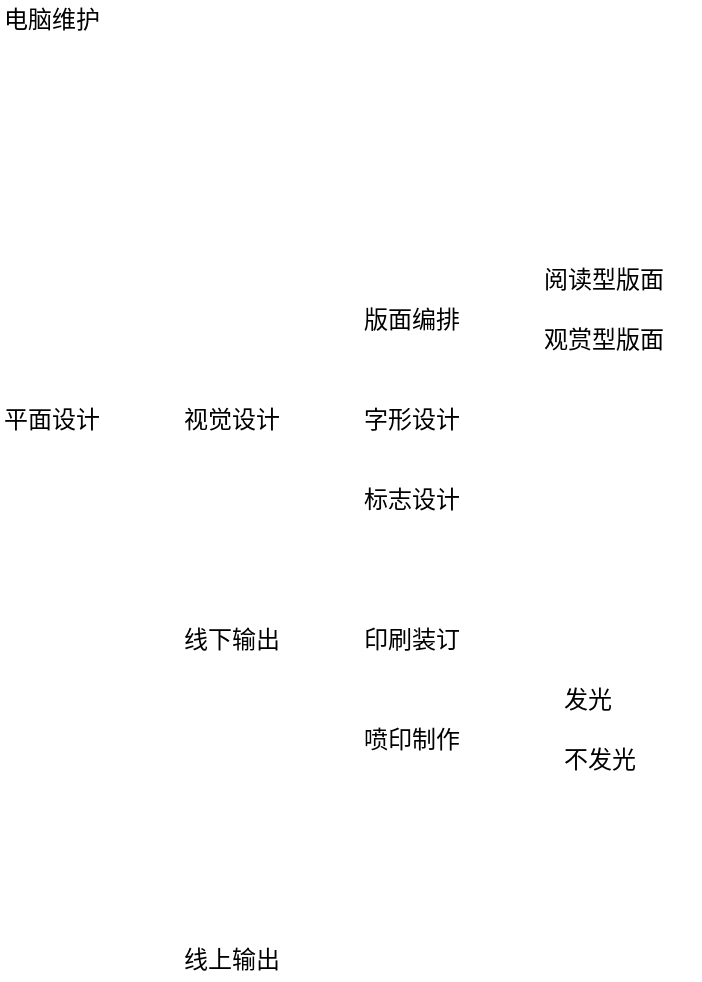 <mxfile version="16.4.3" type="github">
  <diagram id="CcnGfPDEdtjwZ391O9cr" name="第 1 页">
    <mxGraphModel dx="1346" dy="733" grid="1" gridSize="10" guides="1" tooltips="1" connect="1" arrows="1" fold="1" page="1" pageScale="1" pageWidth="827" pageHeight="1169" math="0" shadow="0">
      <root>
        <mxCell id="0" />
        <mxCell id="1" parent="0" />
        <mxCell id="HOt7yasxgMVwdglPWZIX-1" value="电脑维护" style="text;html=1;resizable=0;autosize=1;align=left;verticalAlign=middle;points=[];fillColor=none;strokeColor=none;rounded=0;" vertex="1" parent="1">
          <mxGeometry x="50" y="40" width="60" height="20" as="geometry" />
        </mxCell>
        <mxCell id="HOt7yasxgMVwdglPWZIX-2" value="平面设计" style="text;html=1;resizable=0;autosize=1;align=left;verticalAlign=middle;points=[];fillColor=none;strokeColor=none;rounded=0;" vertex="1" parent="1">
          <mxGeometry x="50" y="240" width="60" height="20" as="geometry" />
        </mxCell>
        <mxCell id="HOt7yasxgMVwdglPWZIX-3" value="线下输出" style="text;html=1;resizable=0;autosize=1;align=left;verticalAlign=middle;points=[];fillColor=none;strokeColor=none;rounded=0;" vertex="1" parent="1">
          <mxGeometry x="140" y="350" width="60" height="20" as="geometry" />
        </mxCell>
        <mxCell id="HOt7yasxgMVwdglPWZIX-4" value="视觉设计" style="text;html=1;resizable=0;autosize=1;align=left;verticalAlign=middle;points=[];fillColor=none;strokeColor=none;rounded=0;" vertex="1" parent="1">
          <mxGeometry x="140" y="240" width="60" height="20" as="geometry" />
        </mxCell>
        <mxCell id="HOt7yasxgMVwdglPWZIX-5" value="字形设计" style="text;html=1;resizable=0;autosize=1;align=left;verticalAlign=middle;points=[];fillColor=none;strokeColor=none;rounded=0;" vertex="1" parent="1">
          <mxGeometry x="230" y="240" width="60" height="20" as="geometry" />
        </mxCell>
        <mxCell id="HOt7yasxgMVwdglPWZIX-6" value="版面编排" style="text;html=1;resizable=0;autosize=1;align=left;verticalAlign=middle;points=[];fillColor=none;strokeColor=none;rounded=0;" vertex="1" parent="1">
          <mxGeometry x="230" y="190" width="60" height="20" as="geometry" />
        </mxCell>
        <mxCell id="HOt7yasxgMVwdglPWZIX-7" value="标志设计" style="text;html=1;resizable=0;autosize=1;align=left;verticalAlign=middle;points=[];fillColor=none;strokeColor=none;rounded=0;" vertex="1" parent="1">
          <mxGeometry x="230" y="280" width="60" height="20" as="geometry" />
        </mxCell>
        <mxCell id="HOt7yasxgMVwdglPWZIX-8" value="线上输出" style="text;html=1;resizable=0;autosize=1;align=left;verticalAlign=middle;points=[];fillColor=none;strokeColor=none;rounded=0;" vertex="1" parent="1">
          <mxGeometry x="140" y="510" width="60" height="20" as="geometry" />
        </mxCell>
        <mxCell id="HOt7yasxgMVwdglPWZIX-9" value="印刷装订" style="text;html=1;resizable=0;autosize=1;align=left;verticalAlign=middle;points=[];fillColor=none;strokeColor=none;rounded=0;" vertex="1" parent="1">
          <mxGeometry x="230" y="350" width="60" height="20" as="geometry" />
        </mxCell>
        <mxCell id="HOt7yasxgMVwdglPWZIX-10" value="喷印制作" style="text;html=1;resizable=0;autosize=1;align=left;verticalAlign=middle;points=[];fillColor=none;strokeColor=none;rounded=0;" vertex="1" parent="1">
          <mxGeometry x="230" y="400" width="60" height="20" as="geometry" />
        </mxCell>
        <mxCell id="HOt7yasxgMVwdglPWZIX-12" value="发光" style="text;html=1;resizable=0;autosize=1;align=left;verticalAlign=middle;points=[];fillColor=none;strokeColor=none;rounded=0;" vertex="1" parent="1">
          <mxGeometry x="330" y="380" width="40" height="20" as="geometry" />
        </mxCell>
        <mxCell id="HOt7yasxgMVwdglPWZIX-13" value="不发光" style="text;html=1;resizable=0;autosize=1;align=left;verticalAlign=middle;points=[];fillColor=none;strokeColor=none;rounded=0;" vertex="1" parent="1">
          <mxGeometry x="330" y="410" width="50" height="20" as="geometry" />
        </mxCell>
        <mxCell id="HOt7yasxgMVwdglPWZIX-14" value="阅读型版面" style="text;html=1;resizable=0;autosize=1;align=left;verticalAlign=middle;points=[];fillColor=none;strokeColor=none;rounded=0;" vertex="1" parent="1">
          <mxGeometry x="320" y="170" width="80" height="20" as="geometry" />
        </mxCell>
        <mxCell id="HOt7yasxgMVwdglPWZIX-15" value="观赏型版面" style="text;html=1;resizable=0;autosize=1;align=left;verticalAlign=middle;points=[];fillColor=none;strokeColor=none;rounded=0;" vertex="1" parent="1">
          <mxGeometry x="320" y="200" width="80" height="20" as="geometry" />
        </mxCell>
      </root>
    </mxGraphModel>
  </diagram>
</mxfile>

